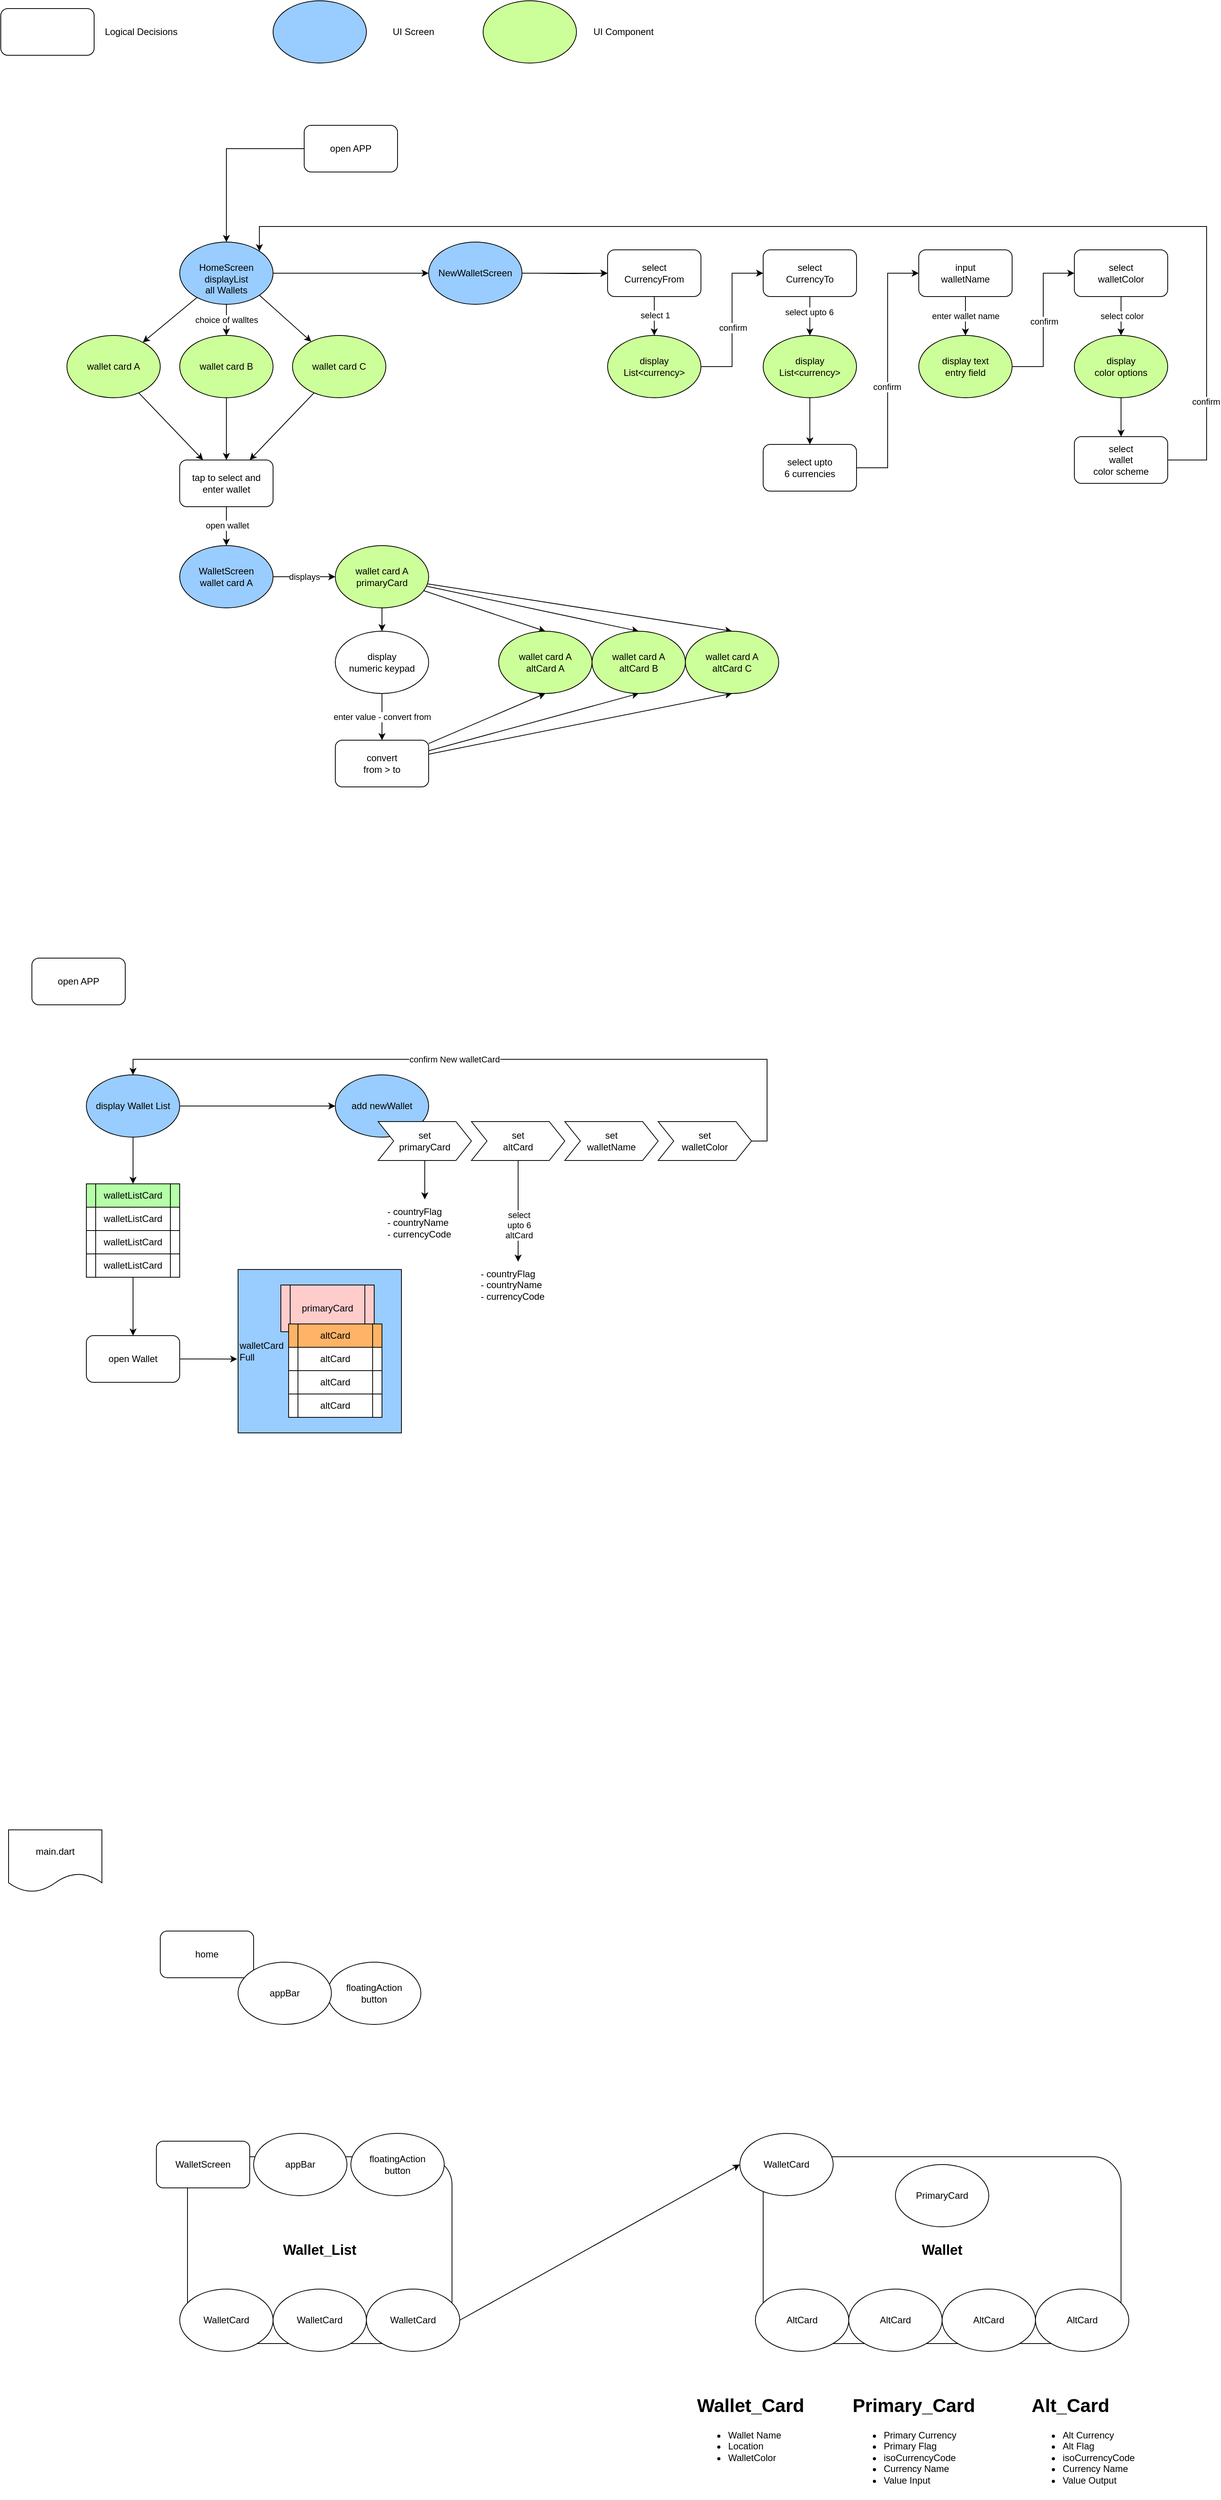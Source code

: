<mxfile version="15.7.1" type="github">
  <diagram id="C5RBs43oDa-KdzZeNtuy" name="Page-1">
    <mxGraphModel dx="2096" dy="1193" grid="1" gridSize="10" guides="1" tooltips="1" connect="1" arrows="1" fold="1" page="1" pageScale="1" pageWidth="1654" pageHeight="1169" math="0" shadow="0">
      <root>
        <mxCell id="WIyWlLk6GJQsqaUBKTNV-0" />
        <mxCell id="WIyWlLk6GJQsqaUBKTNV-1" parent="WIyWlLk6GJQsqaUBKTNV-0" />
        <mxCell id="RpjYzm1VdP1euKCkJrFf-23" value="&lt;h2&gt;Wallet_List&lt;/h2&gt;" style="rounded=1;whiteSpace=wrap;html=1;" vertex="1" parent="WIyWlLk6GJQsqaUBKTNV-1">
          <mxGeometry x="280" y="2800" width="340" height="240" as="geometry" />
        </mxCell>
        <mxCell id="RpjYzm1VdP1euKCkJrFf-22" value="&lt;h2&gt;Wallet&lt;/h2&gt;" style="rounded=1;whiteSpace=wrap;html=1;" vertex="1" parent="WIyWlLk6GJQsqaUBKTNV-1">
          <mxGeometry x="1020" y="2800" width="460" height="240" as="geometry" />
        </mxCell>
        <mxCell id="PYnlJR85cqrQ8jzhMH3u-26" value="&lt;div align=&quot;center&quot;&gt;add newWallet&lt;/div&gt;" style="ellipse;whiteSpace=wrap;html=1;fillColor=#99CCFF;align=center;" parent="WIyWlLk6GJQsqaUBKTNV-1" vertex="1">
          <mxGeometry x="470" y="1410" width="120" height="80" as="geometry" />
        </mxCell>
        <mxCell id="PYnlJR85cqrQ8jzhMH3u-14" value="&lt;div align=&quot;left&quot;&gt;walletCard&lt;/div&gt;Full" style="rounded=0;whiteSpace=wrap;html=1;align=left;fillColor=#99CCFF;" parent="WIyWlLk6GJQsqaUBKTNV-1" vertex="1">
          <mxGeometry x="345" y="1660" width="210" height="210" as="geometry" />
        </mxCell>
        <mxCell id="bUmuCnkTtCqIRELtBbXz-1" value="" style="ellipse;whiteSpace=wrap;html=1;fillColor=#99CCFF;" parent="WIyWlLk6GJQsqaUBKTNV-1" vertex="1">
          <mxGeometry x="390" y="30" width="120" height="80" as="geometry" />
        </mxCell>
        <mxCell id="bUmuCnkTtCqIRELtBbXz-2" value="Logical Decisions" style="text;html=1;align=center;verticalAlign=middle;resizable=0;points=[];autosize=1;strokeColor=none;fillColor=none;" parent="WIyWlLk6GJQsqaUBKTNV-1" vertex="1">
          <mxGeometry x="165" y="60" width="110" height="20" as="geometry" />
        </mxCell>
        <mxCell id="bUmuCnkTtCqIRELtBbXz-3" value="UI Screen" style="text;html=1;align=center;verticalAlign=middle;resizable=0;points=[];autosize=1;strokeColor=none;fillColor=none;" parent="WIyWlLk6GJQsqaUBKTNV-1" vertex="1">
          <mxGeometry x="535" y="60" width="70" height="20" as="geometry" />
        </mxCell>
        <mxCell id="bUmuCnkTtCqIRELtBbXz-44" value="" style="rounded=1;whiteSpace=wrap;html=1;" parent="WIyWlLk6GJQsqaUBKTNV-1" vertex="1">
          <mxGeometry x="40" y="40" width="120" height="60" as="geometry" />
        </mxCell>
        <mxCell id="eP995ulbHq9WS8gDX0PH-6" style="edgeStyle=none;rounded=0;orthogonalLoop=1;jettySize=auto;html=1;" parent="WIyWlLk6GJQsqaUBKTNV-1" source="nm4fV4JeuhOYRiYcyH4O-1" target="nm4fV4JeuhOYRiYcyH4O-52" edge="1">
          <mxGeometry relative="1" as="geometry" />
        </mxCell>
        <mxCell id="eP995ulbHq9WS8gDX0PH-7" value="choice of walltes" style="edgeStyle=none;rounded=0;orthogonalLoop=1;jettySize=auto;html=1;" parent="WIyWlLk6GJQsqaUBKTNV-1" source="nm4fV4JeuhOYRiYcyH4O-1" target="eP995ulbHq9WS8gDX0PH-1" edge="1">
          <mxGeometry relative="1" as="geometry" />
        </mxCell>
        <mxCell id="eP995ulbHq9WS8gDX0PH-8" style="edgeStyle=none;rounded=0;orthogonalLoop=1;jettySize=auto;html=1;exitX=1;exitY=1;exitDx=0;exitDy=0;" parent="WIyWlLk6GJQsqaUBKTNV-1" source="nm4fV4JeuhOYRiYcyH4O-1" target="eP995ulbHq9WS8gDX0PH-0" edge="1">
          <mxGeometry relative="1" as="geometry" />
        </mxCell>
        <mxCell id="eP995ulbHq9WS8gDX0PH-27" style="edgeStyle=none;rounded=0;orthogonalLoop=1;jettySize=auto;html=1;" parent="WIyWlLk6GJQsqaUBKTNV-1" source="nm4fV4JeuhOYRiYcyH4O-1" target="eP995ulbHq9WS8gDX0PH-25" edge="1">
          <mxGeometry relative="1" as="geometry" />
        </mxCell>
        <mxCell id="nm4fV4JeuhOYRiYcyH4O-1" value="&lt;div&gt;&lt;br&gt;&lt;/div&gt;&lt;div&gt;HomeScreen&lt;br&gt;&lt;/div&gt;&lt;div&gt;displayList&lt;/div&gt;&lt;div&gt;all Wallets&lt;br&gt;&lt;/div&gt;" style="ellipse;whiteSpace=wrap;html=1;fillColor=#99CCFF;" parent="WIyWlLk6GJQsqaUBKTNV-1" vertex="1">
          <mxGeometry x="270" y="340" width="120" height="80" as="geometry" />
        </mxCell>
        <mxCell id="nm4fV4JeuhOYRiYcyH4O-31" value="" style="edgeStyle=orthogonalEdgeStyle;rounded=0;orthogonalLoop=1;jettySize=auto;html=1;" parent="WIyWlLk6GJQsqaUBKTNV-1" target="nm4fV4JeuhOYRiYcyH4O-3" edge="1">
          <mxGeometry relative="1" as="geometry">
            <mxPoint x="730" y="380" as="sourcePoint" />
          </mxGeometry>
        </mxCell>
        <mxCell id="nm4fV4JeuhOYRiYcyH4O-3" value="&lt;div&gt;select&lt;/div&gt;&lt;div&gt;CurrencyFrom&lt;/div&gt;" style="rounded=1;whiteSpace=wrap;html=1;" parent="WIyWlLk6GJQsqaUBKTNV-1" vertex="1">
          <mxGeometry x="820" y="350" width="120" height="60" as="geometry" />
        </mxCell>
        <mxCell id="nm4fV4JeuhOYRiYcyH4O-25" value="enter wallet name" style="edgeStyle=orthogonalEdgeStyle;rounded=0;orthogonalLoop=1;jettySize=auto;html=1;entryX=0.5;entryY=0;entryDx=0;entryDy=0;" parent="WIyWlLk6GJQsqaUBKTNV-1" source="nm4fV4JeuhOYRiYcyH4O-4" target="nm4fV4JeuhOYRiYcyH4O-24" edge="1">
          <mxGeometry relative="1" as="geometry" />
        </mxCell>
        <mxCell id="nm4fV4JeuhOYRiYcyH4O-4" value="&lt;div&gt;input&lt;/div&gt;&lt;div&gt;walletName&lt;br&gt;&lt;/div&gt;" style="rounded=1;whiteSpace=wrap;html=1;" parent="WIyWlLk6GJQsqaUBKTNV-1" vertex="1">
          <mxGeometry x="1220" y="350" width="120" height="60" as="geometry" />
        </mxCell>
        <mxCell id="nm4fV4JeuhOYRiYcyH4O-18" style="edgeStyle=orthogonalEdgeStyle;rounded=0;orthogonalLoop=1;jettySize=auto;html=1;entryX=0.5;entryY=0;entryDx=0;entryDy=0;" parent="WIyWlLk6GJQsqaUBKTNV-1" source="nm4fV4JeuhOYRiYcyH4O-5" target="nm4fV4JeuhOYRiYcyH4O-14" edge="1">
          <mxGeometry relative="1" as="geometry" />
        </mxCell>
        <mxCell id="nm4fV4JeuhOYRiYcyH4O-19" value="select upto 6" style="edgeLabel;html=1;align=center;verticalAlign=middle;resizable=0;points=[];" parent="nm4fV4JeuhOYRiYcyH4O-18" vertex="1" connectable="0">
          <mxGeometry x="-0.202" y="-1" relative="1" as="geometry">
            <mxPoint as="offset" />
          </mxGeometry>
        </mxCell>
        <mxCell id="nm4fV4JeuhOYRiYcyH4O-5" value="&lt;div&gt;select&lt;/div&gt;&lt;div&gt;CurrencyTo&lt;/div&gt;" style="rounded=1;whiteSpace=wrap;html=1;" parent="WIyWlLk6GJQsqaUBKTNV-1" vertex="1">
          <mxGeometry x="1020" y="350" width="120" height="60" as="geometry" />
        </mxCell>
        <mxCell id="nm4fV4JeuhOYRiYcyH4O-28" style="edgeStyle=orthogonalEdgeStyle;rounded=0;orthogonalLoop=1;jettySize=auto;html=1;entryX=0.5;entryY=0;entryDx=0;entryDy=0;" parent="WIyWlLk6GJQsqaUBKTNV-1" source="nm4fV4JeuhOYRiYcyH4O-8" target="nm4fV4JeuhOYRiYcyH4O-27" edge="1">
          <mxGeometry relative="1" as="geometry" />
        </mxCell>
        <mxCell id="nm4fV4JeuhOYRiYcyH4O-30" value="select color" style="edgeLabel;html=1;align=center;verticalAlign=middle;resizable=0;points=[];" parent="nm4fV4JeuhOYRiYcyH4O-28" vertex="1" connectable="0">
          <mxGeometry x="-0.017" y="1" relative="1" as="geometry">
            <mxPoint as="offset" />
          </mxGeometry>
        </mxCell>
        <mxCell id="nm4fV4JeuhOYRiYcyH4O-33" style="edgeStyle=orthogonalEdgeStyle;rounded=0;orthogonalLoop=1;jettySize=auto;html=1;entryX=1;entryY=0;entryDx=0;entryDy=0;exitX=1;exitY=0.5;exitDx=0;exitDy=0;" parent="WIyWlLk6GJQsqaUBKTNV-1" source="eP995ulbHq9WS8gDX0PH-32" target="nm4fV4JeuhOYRiYcyH4O-1" edge="1">
          <mxGeometry relative="1" as="geometry">
            <Array as="points">
              <mxPoint x="1590" y="620" />
              <mxPoint x="1590" y="320" />
              <mxPoint x="372" y="320" />
            </Array>
          </mxGeometry>
        </mxCell>
        <mxCell id="nm4fV4JeuhOYRiYcyH4O-50" value="confirm" style="edgeLabel;html=1;align=center;verticalAlign=middle;resizable=0;points=[];fillColor=none;" parent="nm4fV4JeuhOYRiYcyH4O-33" vertex="1" connectable="0">
          <mxGeometry x="-0.843" y="1" relative="1" as="geometry">
            <mxPoint as="offset" />
          </mxGeometry>
        </mxCell>
        <mxCell id="nm4fV4JeuhOYRiYcyH4O-8" value="&lt;div&gt;select&lt;/div&gt;&lt;div&gt;walletColor&lt;br&gt;&lt;/div&gt;" style="rounded=1;whiteSpace=wrap;html=1;" parent="WIyWlLk6GJQsqaUBKTNV-1" vertex="1">
          <mxGeometry x="1420" y="350" width="120" height="60" as="geometry" />
        </mxCell>
        <mxCell id="nm4fV4JeuhOYRiYcyH4O-9" value="" style="endArrow=classic;html=1;rounded=0;exitX=1;exitY=0.5;exitDx=0;exitDy=0;entryX=0;entryY=0.5;entryDx=0;entryDy=0;startArrow=none;" parent="WIyWlLk6GJQsqaUBKTNV-1" source="eP995ulbHq9WS8gDX0PH-25" target="nm4fV4JeuhOYRiYcyH4O-3" edge="1">
          <mxGeometry width="50" height="50" relative="1" as="geometry">
            <mxPoint x="610" y="380" as="sourcePoint" />
            <mxPoint x="1300" y="530" as="targetPoint" />
          </mxGeometry>
        </mxCell>
        <mxCell id="nm4fV4JeuhOYRiYcyH4O-21" style="edgeStyle=orthogonalEdgeStyle;rounded=0;orthogonalLoop=1;jettySize=auto;html=1;entryX=0;entryY=0.5;entryDx=0;entryDy=0;" parent="WIyWlLk6GJQsqaUBKTNV-1" source="nm4fV4JeuhOYRiYcyH4O-10" target="nm4fV4JeuhOYRiYcyH4O-5" edge="1">
          <mxGeometry relative="1" as="geometry" />
        </mxCell>
        <mxCell id="nm4fV4JeuhOYRiYcyH4O-22" value="confirm" style="edgeLabel;html=1;align=center;verticalAlign=middle;resizable=0;points=[];" parent="nm4fV4JeuhOYRiYcyH4O-21" vertex="1" connectable="0">
          <mxGeometry x="-0.095" y="-1" relative="1" as="geometry">
            <mxPoint as="offset" />
          </mxGeometry>
        </mxCell>
        <mxCell id="nm4fV4JeuhOYRiYcyH4O-10" value="&lt;div&gt;display List&amp;lt;currency&amp;gt;&lt;/div&gt;" style="ellipse;whiteSpace=wrap;html=1;fillColor=#CCFF99;" parent="WIyWlLk6GJQsqaUBKTNV-1" vertex="1">
          <mxGeometry x="820" y="460" width="120" height="80" as="geometry" />
        </mxCell>
        <mxCell id="nm4fV4JeuhOYRiYcyH4O-11" value="" style="endArrow=classic;html=1;rounded=0;exitX=0.5;exitY=1;exitDx=0;exitDy=0;" parent="WIyWlLk6GJQsqaUBKTNV-1" source="nm4fV4JeuhOYRiYcyH4O-3" target="nm4fV4JeuhOYRiYcyH4O-10" edge="1">
          <mxGeometry width="50" height="50" relative="1" as="geometry">
            <mxPoint x="750" y="500" as="sourcePoint" />
            <mxPoint x="800" y="450" as="targetPoint" />
          </mxGeometry>
        </mxCell>
        <mxCell id="nm4fV4JeuhOYRiYcyH4O-15" value="select 1" style="edgeLabel;html=1;align=center;verticalAlign=middle;resizable=0;points=[];" parent="nm4fV4JeuhOYRiYcyH4O-11" vertex="1" connectable="0">
          <mxGeometry x="-0.05" y="1" relative="1" as="geometry">
            <mxPoint as="offset" />
          </mxGeometry>
        </mxCell>
        <mxCell id="nm4fV4JeuhOYRiYcyH4O-20" style="edgeStyle=orthogonalEdgeStyle;rounded=0;orthogonalLoop=1;jettySize=auto;html=1;entryX=0;entryY=0.5;entryDx=0;entryDy=0;exitX=1;exitY=0.5;exitDx=0;exitDy=0;" parent="WIyWlLk6GJQsqaUBKTNV-1" source="eP995ulbHq9WS8gDX0PH-30" target="nm4fV4JeuhOYRiYcyH4O-4" edge="1">
          <mxGeometry relative="1" as="geometry" />
        </mxCell>
        <mxCell id="nm4fV4JeuhOYRiYcyH4O-23" value="confirm" style="edgeLabel;html=1;align=center;verticalAlign=middle;resizable=0;points=[];fillColor=#CCFF99;" parent="nm4fV4JeuhOYRiYcyH4O-20" vertex="1" connectable="0">
          <mxGeometry x="-0.123" y="1" relative="1" as="geometry">
            <mxPoint as="offset" />
          </mxGeometry>
        </mxCell>
        <mxCell id="eP995ulbHq9WS8gDX0PH-31" style="edgeStyle=none;rounded=0;orthogonalLoop=1;jettySize=auto;html=1;entryX=0.5;entryY=0;entryDx=0;entryDy=0;" parent="WIyWlLk6GJQsqaUBKTNV-1" source="nm4fV4JeuhOYRiYcyH4O-14" target="eP995ulbHq9WS8gDX0PH-30" edge="1">
          <mxGeometry relative="1" as="geometry" />
        </mxCell>
        <mxCell id="nm4fV4JeuhOYRiYcyH4O-14" value="display List&amp;lt;currency&amp;gt;" style="ellipse;whiteSpace=wrap;html=1;fillColor=#CCFF99;" parent="WIyWlLk6GJQsqaUBKTNV-1" vertex="1">
          <mxGeometry x="1020" y="460" width="120" height="80" as="geometry" />
        </mxCell>
        <mxCell id="nm4fV4JeuhOYRiYcyH4O-26" style="edgeStyle=orthogonalEdgeStyle;rounded=0;orthogonalLoop=1;jettySize=auto;html=1;entryX=0;entryY=0.5;entryDx=0;entryDy=0;" parent="WIyWlLk6GJQsqaUBKTNV-1" source="nm4fV4JeuhOYRiYcyH4O-24" target="nm4fV4JeuhOYRiYcyH4O-8" edge="1">
          <mxGeometry relative="1" as="geometry" />
        </mxCell>
        <mxCell id="nm4fV4JeuhOYRiYcyH4O-29" value="confirm" style="edgeLabel;html=1;align=center;verticalAlign=middle;resizable=0;points=[];" parent="nm4fV4JeuhOYRiYcyH4O-26" vertex="1" connectable="0">
          <mxGeometry x="-0.017" y="-1" relative="1" as="geometry">
            <mxPoint as="offset" />
          </mxGeometry>
        </mxCell>
        <mxCell id="nm4fV4JeuhOYRiYcyH4O-24" value="&lt;div&gt;display text &lt;br&gt;&lt;/div&gt;&lt;div&gt;entry field&lt;/div&gt;" style="ellipse;whiteSpace=wrap;html=1;fillColor=#CCFF99;" parent="WIyWlLk6GJQsqaUBKTNV-1" vertex="1">
          <mxGeometry x="1220" y="460" width="120" height="80" as="geometry" />
        </mxCell>
        <mxCell id="eP995ulbHq9WS8gDX0PH-33" style="edgeStyle=none;rounded=0;orthogonalLoop=1;jettySize=auto;html=1;" parent="WIyWlLk6GJQsqaUBKTNV-1" source="nm4fV4JeuhOYRiYcyH4O-27" target="eP995ulbHq9WS8gDX0PH-32" edge="1">
          <mxGeometry relative="1" as="geometry" />
        </mxCell>
        <mxCell id="nm4fV4JeuhOYRiYcyH4O-27" value="&lt;div&gt;display &lt;br&gt;&lt;/div&gt;&lt;div&gt;color options&lt;br&gt;&lt;/div&gt;" style="ellipse;whiteSpace=wrap;html=1;fillColor=#CCFF99;" parent="WIyWlLk6GJQsqaUBKTNV-1" vertex="1">
          <mxGeometry x="1420" y="460" width="120" height="80" as="geometry" />
        </mxCell>
        <mxCell id="eP995ulbHq9WS8gDX0PH-21" value="enter value - convert from" style="edgeStyle=none;rounded=0;orthogonalLoop=1;jettySize=auto;html=1;entryX=0.5;entryY=0;entryDx=0;entryDy=0;" parent="WIyWlLk6GJQsqaUBKTNV-1" source="nm4fV4JeuhOYRiYcyH4O-39" target="nm4fV4JeuhOYRiYcyH4O-41" edge="1">
          <mxGeometry relative="1" as="geometry" />
        </mxCell>
        <mxCell id="nm4fV4JeuhOYRiYcyH4O-39" value="&lt;div&gt;display&lt;/div&gt;&lt;div&gt;numeric keypad&lt;br&gt;&lt;/div&gt;" style="ellipse;whiteSpace=wrap;html=1;" parent="WIyWlLk6GJQsqaUBKTNV-1" vertex="1">
          <mxGeometry x="470" y="840" width="120" height="80" as="geometry" />
        </mxCell>
        <mxCell id="eP995ulbHq9WS8gDX0PH-22" style="edgeStyle=none;rounded=0;orthogonalLoop=1;jettySize=auto;html=1;entryX=0.5;entryY=1;entryDx=0;entryDy=0;" parent="WIyWlLk6GJQsqaUBKTNV-1" source="nm4fV4JeuhOYRiYcyH4O-41" target="eP995ulbHq9WS8gDX0PH-13" edge="1">
          <mxGeometry relative="1" as="geometry" />
        </mxCell>
        <mxCell id="eP995ulbHq9WS8gDX0PH-23" style="edgeStyle=none;rounded=0;orthogonalLoop=1;jettySize=auto;html=1;entryX=0.5;entryY=1;entryDx=0;entryDy=0;" parent="WIyWlLk6GJQsqaUBKTNV-1" source="nm4fV4JeuhOYRiYcyH4O-41" target="eP995ulbHq9WS8gDX0PH-14" edge="1">
          <mxGeometry relative="1" as="geometry" />
        </mxCell>
        <mxCell id="eP995ulbHq9WS8gDX0PH-24" style="edgeStyle=none;rounded=0;orthogonalLoop=1;jettySize=auto;html=1;entryX=0.5;entryY=1;entryDx=0;entryDy=0;" parent="WIyWlLk6GJQsqaUBKTNV-1" source="nm4fV4JeuhOYRiYcyH4O-41" target="eP995ulbHq9WS8gDX0PH-15" edge="1">
          <mxGeometry relative="1" as="geometry" />
        </mxCell>
        <mxCell id="nm4fV4JeuhOYRiYcyH4O-41" value="&lt;div&gt;convert &lt;br&gt;&lt;/div&gt;&lt;div&gt;from &amp;gt; to&lt;br&gt;&lt;/div&gt;" style="rounded=1;whiteSpace=wrap;html=1;" parent="WIyWlLk6GJQsqaUBKTNV-1" vertex="1">
          <mxGeometry x="470" y="980" width="120" height="60" as="geometry" />
        </mxCell>
        <mxCell id="nm4fV4JeuhOYRiYcyH4O-47" style="edgeStyle=orthogonalEdgeStyle;rounded=0;orthogonalLoop=1;jettySize=auto;html=1;entryX=0.5;entryY=0;entryDx=0;entryDy=0;" parent="WIyWlLk6GJQsqaUBKTNV-1" source="nm4fV4JeuhOYRiYcyH4O-46" target="nm4fV4JeuhOYRiYcyH4O-1" edge="1">
          <mxGeometry relative="1" as="geometry" />
        </mxCell>
        <mxCell id="nm4fV4JeuhOYRiYcyH4O-46" value="open APP" style="rounded=1;whiteSpace=wrap;html=1;" parent="WIyWlLk6GJQsqaUBKTNV-1" vertex="1">
          <mxGeometry x="430" y="190" width="120" height="60" as="geometry" />
        </mxCell>
        <mxCell id="eP995ulbHq9WS8gDX0PH-3" style="rounded=0;orthogonalLoop=1;jettySize=auto;html=1;entryX=0.25;entryY=0;entryDx=0;entryDy=0;" parent="WIyWlLk6GJQsqaUBKTNV-1" source="nm4fV4JeuhOYRiYcyH4O-52" target="eP995ulbHq9WS8gDX0PH-2" edge="1">
          <mxGeometry relative="1" as="geometry" />
        </mxCell>
        <mxCell id="nm4fV4JeuhOYRiYcyH4O-52" value="wallet card A" style="ellipse;whiteSpace=wrap;html=1;fillColor=#CCFF99;" parent="WIyWlLk6GJQsqaUBKTNV-1" vertex="1">
          <mxGeometry x="125" y="460" width="120" height="80" as="geometry" />
        </mxCell>
        <mxCell id="eP995ulbHq9WS8gDX0PH-5" style="edgeStyle=none;rounded=0;orthogonalLoop=1;jettySize=auto;html=1;entryX=0.75;entryY=0;entryDx=0;entryDy=0;" parent="WIyWlLk6GJQsqaUBKTNV-1" source="eP995ulbHq9WS8gDX0PH-0" target="eP995ulbHq9WS8gDX0PH-2" edge="1">
          <mxGeometry relative="1" as="geometry" />
        </mxCell>
        <mxCell id="eP995ulbHq9WS8gDX0PH-0" value="wallet card C" style="ellipse;whiteSpace=wrap;html=1;fillColor=#CCFF99;" parent="WIyWlLk6GJQsqaUBKTNV-1" vertex="1">
          <mxGeometry x="415" y="460" width="120" height="80" as="geometry" />
        </mxCell>
        <mxCell id="eP995ulbHq9WS8gDX0PH-4" style="edgeStyle=none;rounded=0;orthogonalLoop=1;jettySize=auto;html=1;entryX=0.5;entryY=0;entryDx=0;entryDy=0;" parent="WIyWlLk6GJQsqaUBKTNV-1" source="eP995ulbHq9WS8gDX0PH-1" target="eP995ulbHq9WS8gDX0PH-2" edge="1">
          <mxGeometry relative="1" as="geometry">
            <mxPoint x="335" y="610" as="targetPoint" />
          </mxGeometry>
        </mxCell>
        <mxCell id="eP995ulbHq9WS8gDX0PH-1" value="wallet card B" style="ellipse;whiteSpace=wrap;html=1;fillColor=#CCFF99;" parent="WIyWlLk6GJQsqaUBKTNV-1" vertex="1">
          <mxGeometry x="270" y="460" width="120" height="80" as="geometry" />
        </mxCell>
        <mxCell id="eP995ulbHq9WS8gDX0PH-10" style="edgeStyle=none;rounded=0;orthogonalLoop=1;jettySize=auto;html=1;entryX=0.5;entryY=0;entryDx=0;entryDy=0;" parent="WIyWlLk6GJQsqaUBKTNV-1" source="eP995ulbHq9WS8gDX0PH-2" target="eP995ulbHq9WS8gDX0PH-9" edge="1">
          <mxGeometry relative="1" as="geometry" />
        </mxCell>
        <mxCell id="eP995ulbHq9WS8gDX0PH-11" value="open wallet" style="edgeLabel;html=1;align=center;verticalAlign=middle;resizable=0;points=[];" parent="eP995ulbHq9WS8gDX0PH-10" vertex="1" connectable="0">
          <mxGeometry x="-0.04" y="1" relative="1" as="geometry">
            <mxPoint as="offset" />
          </mxGeometry>
        </mxCell>
        <mxCell id="eP995ulbHq9WS8gDX0PH-2" value="tap to select and enter wallet" style="rounded=1;whiteSpace=wrap;html=1;" parent="WIyWlLk6GJQsqaUBKTNV-1" vertex="1">
          <mxGeometry x="270" y="620" width="120" height="60" as="geometry" />
        </mxCell>
        <mxCell id="eP995ulbHq9WS8gDX0PH-16" value="displays" style="edgeStyle=none;rounded=0;orthogonalLoop=1;jettySize=auto;html=1;entryX=0;entryY=0.5;entryDx=0;entryDy=0;" parent="WIyWlLk6GJQsqaUBKTNV-1" source="eP995ulbHq9WS8gDX0PH-9" target="eP995ulbHq9WS8gDX0PH-12" edge="1">
          <mxGeometry relative="1" as="geometry" />
        </mxCell>
        <mxCell id="eP995ulbHq9WS8gDX0PH-9" value="&lt;div&gt;WalletScreen&lt;br&gt;&lt;/div&gt;&lt;div&gt;wallet card A&lt;/div&gt;" style="ellipse;whiteSpace=wrap;html=1;fillColor=#99CCFF;" parent="WIyWlLk6GJQsqaUBKTNV-1" vertex="1">
          <mxGeometry x="270" y="730" width="120" height="80" as="geometry" />
        </mxCell>
        <mxCell id="eP995ulbHq9WS8gDX0PH-17" style="edgeStyle=none;rounded=0;orthogonalLoop=1;jettySize=auto;html=1;entryX=0.5;entryY=0;entryDx=0;entryDy=0;" parent="WIyWlLk6GJQsqaUBKTNV-1" source="eP995ulbHq9WS8gDX0PH-12" target="eP995ulbHq9WS8gDX0PH-13" edge="1">
          <mxGeometry relative="1" as="geometry" />
        </mxCell>
        <mxCell id="eP995ulbHq9WS8gDX0PH-18" style="edgeStyle=none;rounded=0;orthogonalLoop=1;jettySize=auto;html=1;entryX=0.5;entryY=0;entryDx=0;entryDy=0;" parent="WIyWlLk6GJQsqaUBKTNV-1" source="eP995ulbHq9WS8gDX0PH-12" target="eP995ulbHq9WS8gDX0PH-14" edge="1">
          <mxGeometry relative="1" as="geometry" />
        </mxCell>
        <mxCell id="eP995ulbHq9WS8gDX0PH-19" style="edgeStyle=none;rounded=0;orthogonalLoop=1;jettySize=auto;html=1;entryX=0.5;entryY=0;entryDx=0;entryDy=0;" parent="WIyWlLk6GJQsqaUBKTNV-1" source="eP995ulbHq9WS8gDX0PH-12" target="eP995ulbHq9WS8gDX0PH-15" edge="1">
          <mxGeometry relative="1" as="geometry" />
        </mxCell>
        <mxCell id="eP995ulbHq9WS8gDX0PH-20" style="edgeStyle=none;rounded=0;orthogonalLoop=1;jettySize=auto;html=1;entryX=0.5;entryY=0;entryDx=0;entryDy=0;" parent="WIyWlLk6GJQsqaUBKTNV-1" source="eP995ulbHq9WS8gDX0PH-12" target="nm4fV4JeuhOYRiYcyH4O-39" edge="1">
          <mxGeometry relative="1" as="geometry" />
        </mxCell>
        <mxCell id="eP995ulbHq9WS8gDX0PH-12" value="&lt;div&gt;wallet card A&lt;/div&gt;primaryCard" style="ellipse;whiteSpace=wrap;html=1;fillColor=#CCFF99;" parent="WIyWlLk6GJQsqaUBKTNV-1" vertex="1">
          <mxGeometry x="470" y="730" width="120" height="80" as="geometry" />
        </mxCell>
        <mxCell id="eP995ulbHq9WS8gDX0PH-13" value="&lt;div&gt;wallet card A&lt;/div&gt;altCard A" style="ellipse;whiteSpace=wrap;html=1;fillColor=#CCFF99;" parent="WIyWlLk6GJQsqaUBKTNV-1" vertex="1">
          <mxGeometry x="680" y="840" width="120" height="80" as="geometry" />
        </mxCell>
        <mxCell id="eP995ulbHq9WS8gDX0PH-14" value="&lt;div&gt;wallet card A&lt;/div&gt;altCard B" style="ellipse;whiteSpace=wrap;html=1;fillColor=#CCFF99;" parent="WIyWlLk6GJQsqaUBKTNV-1" vertex="1">
          <mxGeometry x="800" y="840" width="120" height="80" as="geometry" />
        </mxCell>
        <mxCell id="eP995ulbHq9WS8gDX0PH-15" value="&lt;div&gt;wallet card A&lt;/div&gt;altCard C" style="ellipse;whiteSpace=wrap;html=1;fillColor=#CCFF99;" parent="WIyWlLk6GJQsqaUBKTNV-1" vertex="1">
          <mxGeometry x="920" y="840" width="120" height="80" as="geometry" />
        </mxCell>
        <mxCell id="eP995ulbHq9WS8gDX0PH-25" value="NewWalletScreen" style="ellipse;whiteSpace=wrap;html=1;fillColor=#99CCFF;" parent="WIyWlLk6GJQsqaUBKTNV-1" vertex="1">
          <mxGeometry x="590" y="340" width="120" height="80" as="geometry" />
        </mxCell>
        <mxCell id="eP995ulbHq9WS8gDX0PH-28" value="" style="ellipse;whiteSpace=wrap;html=1;fillColor=#CCFF99;" parent="WIyWlLk6GJQsqaUBKTNV-1" vertex="1">
          <mxGeometry x="660" y="30" width="120" height="80" as="geometry" />
        </mxCell>
        <mxCell id="eP995ulbHq9WS8gDX0PH-29" value="UI Component" style="text;html=1;align=center;verticalAlign=middle;resizable=0;points=[];autosize=1;strokeColor=none;fillColor=none;" parent="WIyWlLk6GJQsqaUBKTNV-1" vertex="1">
          <mxGeometry x="795" y="60" width="90" height="20" as="geometry" />
        </mxCell>
        <mxCell id="eP995ulbHq9WS8gDX0PH-30" value="&lt;div&gt;select upto &lt;br&gt;&lt;/div&gt;&lt;div&gt;6 currencies&lt;br&gt;&lt;/div&gt;" style="rounded=1;whiteSpace=wrap;html=1;" parent="WIyWlLk6GJQsqaUBKTNV-1" vertex="1">
          <mxGeometry x="1020" y="600" width="120" height="60" as="geometry" />
        </mxCell>
        <mxCell id="eP995ulbHq9WS8gDX0PH-32" value="&lt;div&gt;select &lt;br&gt;&lt;/div&gt;wallet&lt;div&gt;color scheme&lt;br&gt;&lt;/div&gt;" style="rounded=1;whiteSpace=wrap;html=1;" parent="WIyWlLk6GJQsqaUBKTNV-1" vertex="1">
          <mxGeometry x="1420" y="590" width="120" height="60" as="geometry" />
        </mxCell>
        <mxCell id="PYnlJR85cqrQ8jzhMH3u-0" value="open APP" style="rounded=1;whiteSpace=wrap;html=1;" parent="WIyWlLk6GJQsqaUBKTNV-1" vertex="1">
          <mxGeometry x="80" y="1260" width="120" height="60" as="geometry" />
        </mxCell>
        <mxCell id="PYnlJR85cqrQ8jzhMH3u-22" style="edgeStyle=orthogonalEdgeStyle;rounded=0;orthogonalLoop=1;jettySize=auto;html=1;entryX=0;entryY=0.5;entryDx=0;entryDy=0;" parent="WIyWlLk6GJQsqaUBKTNV-1" source="PYnlJR85cqrQ8jzhMH3u-1" target="PYnlJR85cqrQ8jzhMH3u-26" edge="1">
          <mxGeometry relative="1" as="geometry">
            <mxPoint x="475" y="1450" as="targetPoint" />
          </mxGeometry>
        </mxCell>
        <mxCell id="PYnlJR85cqrQ8jzhMH3u-36" style="edgeStyle=orthogonalEdgeStyle;rounded=0;orthogonalLoop=1;jettySize=auto;html=1;" parent="WIyWlLk6GJQsqaUBKTNV-1" source="PYnlJR85cqrQ8jzhMH3u-1" target="PYnlJR85cqrQ8jzhMH3u-28" edge="1">
          <mxGeometry relative="1" as="geometry" />
        </mxCell>
        <mxCell id="PYnlJR85cqrQ8jzhMH3u-1" value="display Wallet List" style="ellipse;whiteSpace=wrap;html=1;fillColor=#99CCFF;" parent="WIyWlLk6GJQsqaUBKTNV-1" vertex="1">
          <mxGeometry x="150" y="1410" width="120" height="80" as="geometry" />
        </mxCell>
        <mxCell id="PYnlJR85cqrQ8jzhMH3u-21" style="edgeStyle=orthogonalEdgeStyle;rounded=0;orthogonalLoop=1;jettySize=auto;html=1;entryX=-0.005;entryY=0.548;entryDx=0;entryDy=0;entryPerimeter=0;" parent="WIyWlLk6GJQsqaUBKTNV-1" source="PYnlJR85cqrQ8jzhMH3u-2" target="PYnlJR85cqrQ8jzhMH3u-14" edge="1">
          <mxGeometry relative="1" as="geometry" />
        </mxCell>
        <mxCell id="PYnlJR85cqrQ8jzhMH3u-2" value="open Wallet" style="rounded=1;whiteSpace=wrap;html=1;" parent="WIyWlLk6GJQsqaUBKTNV-1" vertex="1">
          <mxGeometry x="150" y="1745" width="120" height="60" as="geometry" />
        </mxCell>
        <mxCell id="PYnlJR85cqrQ8jzhMH3u-5" value="primaryCard" style="shape=process;whiteSpace=wrap;html=1;backgroundOutline=1;fillColor=#FFCCCC;" parent="WIyWlLk6GJQsqaUBKTNV-1" vertex="1">
          <mxGeometry x="400" y="1680" width="120" height="60" as="geometry" />
        </mxCell>
        <mxCell id="PYnlJR85cqrQ8jzhMH3u-6" value="altCard" style="shape=process;whiteSpace=wrap;html=1;backgroundOutline=1;" parent="WIyWlLk6GJQsqaUBKTNV-1" vertex="1">
          <mxGeometry x="410" y="1760" width="120" height="30" as="geometry" />
        </mxCell>
        <mxCell id="PYnlJR85cqrQ8jzhMH3u-7" value="altCard" style="shape=process;whiteSpace=wrap;html=1;backgroundOutline=1;fillColor=#FFB366;" parent="WIyWlLk6GJQsqaUBKTNV-1" vertex="1">
          <mxGeometry x="410" y="1730" width="120" height="30" as="geometry" />
        </mxCell>
        <mxCell id="PYnlJR85cqrQ8jzhMH3u-8" value="altCard" style="shape=process;whiteSpace=wrap;html=1;backgroundOutline=1;" parent="WIyWlLk6GJQsqaUBKTNV-1" vertex="1">
          <mxGeometry x="410" y="1820" width="120" height="30" as="geometry" />
        </mxCell>
        <mxCell id="PYnlJR85cqrQ8jzhMH3u-9" value="altCard" style="shape=process;whiteSpace=wrap;html=1;backgroundOutline=1;" parent="WIyWlLk6GJQsqaUBKTNV-1" vertex="1">
          <mxGeometry x="410" y="1790" width="120" height="30" as="geometry" />
        </mxCell>
        <mxCell id="PYnlJR85cqrQ8jzhMH3u-18" style="edgeStyle=orthogonalEdgeStyle;rounded=0;orthogonalLoop=1;jettySize=auto;html=1;" parent="WIyWlLk6GJQsqaUBKTNV-1" source="PYnlJR85cqrQ8jzhMH3u-10" target="PYnlJR85cqrQ8jzhMH3u-17" edge="1">
          <mxGeometry relative="1" as="geometry" />
        </mxCell>
        <mxCell id="PYnlJR85cqrQ8jzhMH3u-19" value="&lt;div&gt;select&lt;/div&gt;&lt;div&gt;upto 6&lt;/div&gt;&lt;div&gt;altCard&lt;/div&gt;" style="edgeLabel;html=1;align=center;verticalAlign=middle;resizable=0;points=[];" parent="PYnlJR85cqrQ8jzhMH3u-18" vertex="1" connectable="0">
          <mxGeometry x="0.267" y="1" relative="1" as="geometry">
            <mxPoint as="offset" />
          </mxGeometry>
        </mxCell>
        <mxCell id="PYnlJR85cqrQ8jzhMH3u-10" value="&lt;div&gt;set &lt;br&gt;&lt;/div&gt;&lt;div&gt;altCard&lt;/div&gt;" style="shape=step;perimeter=stepPerimeter;whiteSpace=wrap;html=1;fixedSize=1;" parent="WIyWlLk6GJQsqaUBKTNV-1" vertex="1">
          <mxGeometry x="645" y="1470" width="120" height="50" as="geometry" />
        </mxCell>
        <mxCell id="PYnlJR85cqrQ8jzhMH3u-16" style="edgeStyle=orthogonalEdgeStyle;rounded=0;orthogonalLoop=1;jettySize=auto;html=1;" parent="WIyWlLk6GJQsqaUBKTNV-1" source="PYnlJR85cqrQ8jzhMH3u-11" target="PYnlJR85cqrQ8jzhMH3u-15" edge="1">
          <mxGeometry relative="1" as="geometry" />
        </mxCell>
        <mxCell id="PYnlJR85cqrQ8jzhMH3u-11" value="&lt;div&gt;set &lt;br&gt;&lt;/div&gt;&lt;div&gt;primaryCard&lt;/div&gt;" style="shape=step;perimeter=stepPerimeter;whiteSpace=wrap;html=1;fixedSize=1;" parent="WIyWlLk6GJQsqaUBKTNV-1" vertex="1">
          <mxGeometry x="525" y="1470" width="120" height="50" as="geometry" />
        </mxCell>
        <mxCell id="PYnlJR85cqrQ8jzhMH3u-12" value="&lt;div&gt;set &lt;br&gt;&lt;/div&gt;&lt;div&gt;walletName&lt;/div&gt;" style="shape=step;perimeter=stepPerimeter;whiteSpace=wrap;html=1;fixedSize=1;" parent="WIyWlLk6GJQsqaUBKTNV-1" vertex="1">
          <mxGeometry x="765" y="1470" width="120" height="50" as="geometry" />
        </mxCell>
        <mxCell id="PYnlJR85cqrQ8jzhMH3u-23" style="edgeStyle=orthogonalEdgeStyle;rounded=0;orthogonalLoop=1;jettySize=auto;html=1;entryX=0.5;entryY=0;entryDx=0;entryDy=0;exitX=1;exitY=0.5;exitDx=0;exitDy=0;" parent="WIyWlLk6GJQsqaUBKTNV-1" source="PYnlJR85cqrQ8jzhMH3u-13" target="PYnlJR85cqrQ8jzhMH3u-1" edge="1">
          <mxGeometry relative="1" as="geometry" />
        </mxCell>
        <mxCell id="PYnlJR85cqrQ8jzhMH3u-24" value="confirm New walletCard" style="edgeLabel;html=1;align=center;verticalAlign=middle;resizable=0;points=[];" parent="PYnlJR85cqrQ8jzhMH3u-23" vertex="1" connectable="0">
          <mxGeometry x="0.098" relative="1" as="geometry">
            <mxPoint as="offset" />
          </mxGeometry>
        </mxCell>
        <mxCell id="PYnlJR85cqrQ8jzhMH3u-13" value="&lt;div&gt;set &lt;br&gt;&lt;/div&gt;&lt;div&gt;walletColor&lt;/div&gt;" style="shape=step;perimeter=stepPerimeter;whiteSpace=wrap;html=1;fixedSize=1;" parent="WIyWlLk6GJQsqaUBKTNV-1" vertex="1">
          <mxGeometry x="885" y="1470" width="120" height="50" as="geometry" />
        </mxCell>
        <mxCell id="PYnlJR85cqrQ8jzhMH3u-15" value="&lt;div&gt;- countryFlag&lt;/div&gt;&lt;div&gt;- countryName&lt;/div&gt;&lt;div&gt;- currencyCode&lt;/div&gt;" style="text;html=1;strokeColor=none;fillColor=none;align=left;verticalAlign=middle;whiteSpace=wrap;rounded=0;" parent="WIyWlLk6GJQsqaUBKTNV-1" vertex="1">
          <mxGeometry x="535" y="1570" width="100" height="60" as="geometry" />
        </mxCell>
        <mxCell id="PYnlJR85cqrQ8jzhMH3u-17" value="&lt;div&gt;- countryFlag&lt;/div&gt;&lt;div&gt;- countryName&lt;/div&gt;&lt;div&gt;- currencyCode&lt;/div&gt;" style="text;html=1;strokeColor=none;fillColor=none;align=left;verticalAlign=middle;whiteSpace=wrap;rounded=0;" parent="WIyWlLk6GJQsqaUBKTNV-1" vertex="1">
          <mxGeometry x="655" y="1650" width="100" height="60" as="geometry" />
        </mxCell>
        <mxCell id="PYnlJR85cqrQ8jzhMH3u-33" value="" style="group" parent="WIyWlLk6GJQsqaUBKTNV-1" vertex="1" connectable="0">
          <mxGeometry x="150" y="1550" width="120" height="120" as="geometry" />
        </mxCell>
        <mxCell id="PYnlJR85cqrQ8jzhMH3u-28" value="walletListCard" style="shape=process;whiteSpace=wrap;html=1;backgroundOutline=1;fillColor=#B4FFA8;align=center;" parent="PYnlJR85cqrQ8jzhMH3u-33" vertex="1">
          <mxGeometry width="120" height="30" as="geometry" />
        </mxCell>
        <mxCell id="PYnlJR85cqrQ8jzhMH3u-30" value="walletListCard" style="shape=process;whiteSpace=wrap;html=1;backgroundOutline=1;fillColor=#FFFFFF;align=center;" parent="PYnlJR85cqrQ8jzhMH3u-33" vertex="1">
          <mxGeometry y="30" width="120" height="30" as="geometry" />
        </mxCell>
        <mxCell id="PYnlJR85cqrQ8jzhMH3u-31" value="walletListCard" style="shape=process;whiteSpace=wrap;html=1;backgroundOutline=1;fillColor=#FFFFFF;align=center;" parent="PYnlJR85cqrQ8jzhMH3u-33" vertex="1">
          <mxGeometry y="60" width="120" height="30" as="geometry" />
        </mxCell>
        <mxCell id="PYnlJR85cqrQ8jzhMH3u-32" value="walletListCard" style="shape=process;whiteSpace=wrap;html=1;backgroundOutline=1;fillColor=#FFFFFF;align=center;" parent="PYnlJR85cqrQ8jzhMH3u-33" vertex="1">
          <mxGeometry y="90" width="120" height="30" as="geometry" />
        </mxCell>
        <mxCell id="PYnlJR85cqrQ8jzhMH3u-35" style="edgeStyle=orthogonalEdgeStyle;rounded=0;orthogonalLoop=1;jettySize=auto;html=1;entryX=0.5;entryY=0;entryDx=0;entryDy=0;" parent="WIyWlLk6GJQsqaUBKTNV-1" source="PYnlJR85cqrQ8jzhMH3u-32" target="PYnlJR85cqrQ8jzhMH3u-2" edge="1">
          <mxGeometry relative="1" as="geometry" />
        </mxCell>
        <mxCell id="RpjYzm1VdP1euKCkJrFf-4" value="main.dart" style="shape=document;whiteSpace=wrap;html=1;boundedLbl=1;" vertex="1" parent="WIyWlLk6GJQsqaUBKTNV-1">
          <mxGeometry x="50" y="2380.0" width="120" height="80" as="geometry" />
        </mxCell>
        <mxCell id="RpjYzm1VdP1euKCkJrFf-5" value="home" style="rounded=1;whiteSpace=wrap;html=1;" vertex="1" parent="WIyWlLk6GJQsqaUBKTNV-1">
          <mxGeometry x="245" y="2510" width="120" height="60" as="geometry" />
        </mxCell>
        <mxCell id="RpjYzm1VdP1euKCkJrFf-6" value="&lt;div&gt;floatingAction&lt;/div&gt;&lt;div&gt;button&lt;br&gt;&lt;/div&gt;" style="ellipse;whiteSpace=wrap;html=1;" vertex="1" parent="WIyWlLk6GJQsqaUBKTNV-1">
          <mxGeometry x="460" y="2550" width="120" height="80" as="geometry" />
        </mxCell>
        <mxCell id="RpjYzm1VdP1euKCkJrFf-7" value="appBar" style="ellipse;whiteSpace=wrap;html=1;" vertex="1" parent="WIyWlLk6GJQsqaUBKTNV-1">
          <mxGeometry x="345" y="2550" width="120" height="80" as="geometry" />
        </mxCell>
        <mxCell id="RpjYzm1VdP1euKCkJrFf-9" value="WalletScreen" style="rounded=1;whiteSpace=wrap;html=1;" vertex="1" parent="WIyWlLk6GJQsqaUBKTNV-1">
          <mxGeometry x="240" y="2780" width="120" height="60" as="geometry" />
        </mxCell>
        <mxCell id="RpjYzm1VdP1euKCkJrFf-10" value="appBar" style="ellipse;whiteSpace=wrap;html=1;" vertex="1" parent="WIyWlLk6GJQsqaUBKTNV-1">
          <mxGeometry x="365" y="2770" width="120" height="80" as="geometry" />
        </mxCell>
        <mxCell id="RpjYzm1VdP1euKCkJrFf-11" value="WalletCard" style="ellipse;whiteSpace=wrap;html=1;" vertex="1" parent="WIyWlLk6GJQsqaUBKTNV-1">
          <mxGeometry x="510" y="2970" width="120" height="80" as="geometry" />
        </mxCell>
        <mxCell id="RpjYzm1VdP1euKCkJrFf-12" value="WalletCard" style="ellipse;whiteSpace=wrap;html=1;" vertex="1" parent="WIyWlLk6GJQsqaUBKTNV-1">
          <mxGeometry x="990" y="2770" width="120" height="80" as="geometry" />
        </mxCell>
        <mxCell id="RpjYzm1VdP1euKCkJrFf-13" value="PrimaryCard" style="ellipse;whiteSpace=wrap;html=1;" vertex="1" parent="WIyWlLk6GJQsqaUBKTNV-1">
          <mxGeometry x="1190" y="2810" width="120" height="80" as="geometry" />
        </mxCell>
        <mxCell id="RpjYzm1VdP1euKCkJrFf-15" value="AltCard" style="ellipse;whiteSpace=wrap;html=1;" vertex="1" parent="WIyWlLk6GJQsqaUBKTNV-1">
          <mxGeometry x="1010" y="2970" width="120" height="80" as="geometry" />
        </mxCell>
        <mxCell id="RpjYzm1VdP1euKCkJrFf-17" value="AltCard" style="ellipse;whiteSpace=wrap;html=1;" vertex="1" parent="WIyWlLk6GJQsqaUBKTNV-1">
          <mxGeometry x="1130" y="2970" width="120" height="80" as="geometry" />
        </mxCell>
        <mxCell id="RpjYzm1VdP1euKCkJrFf-18" value="AltCard" style="ellipse;whiteSpace=wrap;html=1;" vertex="1" parent="WIyWlLk6GJQsqaUBKTNV-1">
          <mxGeometry x="1250" y="2970" width="120" height="80" as="geometry" />
        </mxCell>
        <mxCell id="RpjYzm1VdP1euKCkJrFf-19" value="AltCard" style="ellipse;whiteSpace=wrap;html=1;" vertex="1" parent="WIyWlLk6GJQsqaUBKTNV-1">
          <mxGeometry x="1370" y="2970" width="120" height="80" as="geometry" />
        </mxCell>
        <mxCell id="RpjYzm1VdP1euKCkJrFf-20" value="WalletCard" style="ellipse;whiteSpace=wrap;html=1;" vertex="1" parent="WIyWlLk6GJQsqaUBKTNV-1">
          <mxGeometry x="390" y="2970" width="120" height="80" as="geometry" />
        </mxCell>
        <mxCell id="RpjYzm1VdP1euKCkJrFf-21" value="WalletCard" style="ellipse;whiteSpace=wrap;html=1;" vertex="1" parent="WIyWlLk6GJQsqaUBKTNV-1">
          <mxGeometry x="270" y="2970" width="120" height="80" as="geometry" />
        </mxCell>
        <mxCell id="RpjYzm1VdP1euKCkJrFf-25" value="&lt;div&gt;floatingAction&lt;/div&gt;&lt;div&gt;button&lt;br&gt;&lt;/div&gt;" style="ellipse;whiteSpace=wrap;html=1;" vertex="1" parent="WIyWlLk6GJQsqaUBKTNV-1">
          <mxGeometry x="490" y="2770" width="120" height="80" as="geometry" />
        </mxCell>
        <mxCell id="RpjYzm1VdP1euKCkJrFf-26" value="" style="endArrow=classic;html=1;rounded=0;exitX=1;exitY=0.5;exitDx=0;exitDy=0;entryX=0;entryY=0.5;entryDx=0;entryDy=0;" edge="1" parent="WIyWlLk6GJQsqaUBKTNV-1" source="RpjYzm1VdP1euKCkJrFf-11" target="RpjYzm1VdP1euKCkJrFf-12">
          <mxGeometry width="50" height="50" relative="1" as="geometry">
            <mxPoint x="860" y="2930" as="sourcePoint" />
            <mxPoint x="910" y="2880" as="targetPoint" />
          </mxGeometry>
        </mxCell>
        <mxCell id="RpjYzm1VdP1euKCkJrFf-27" value="&lt;h1&gt;Wallet_Card&lt;/h1&gt;&lt;ul&gt;&lt;li&gt;Wallet Name&lt;/li&gt;&lt;li&gt;Location&lt;/li&gt;&lt;li&gt;WalletColor&lt;/li&gt;&lt;/ul&gt;&lt;p&gt;&lt;br&gt;&lt;/p&gt;" style="text;html=1;strokeColor=none;fillColor=none;spacing=5;spacingTop=-20;whiteSpace=wrap;overflow=hidden;rounded=0;" vertex="1" parent="WIyWlLk6GJQsqaUBKTNV-1">
          <mxGeometry x="930" y="3100" width="190" height="120" as="geometry" />
        </mxCell>
        <mxCell id="RpjYzm1VdP1euKCkJrFf-28" value="&lt;h1&gt;Primary_Card&lt;/h1&gt;&lt;ul&gt;&lt;li&gt;Primary Currency&lt;br&gt;&lt;/li&gt;&lt;li&gt;Primary Flag&lt;br&gt;&lt;/li&gt;&lt;li&gt;isoCurrencyCode&lt;/li&gt;&lt;li&gt;Currency Name&lt;/li&gt;&lt;li&gt;Value Input&lt;br&gt;&lt;/li&gt;&lt;/ul&gt;&lt;p&gt;&lt;br&gt;&lt;/p&gt;" style="text;html=1;strokeColor=none;fillColor=none;spacing=5;spacingTop=-20;whiteSpace=wrap;overflow=hidden;rounded=0;" vertex="1" parent="WIyWlLk6GJQsqaUBKTNV-1">
          <mxGeometry x="1130" y="3100" width="190" height="140" as="geometry" />
        </mxCell>
        <mxCell id="RpjYzm1VdP1euKCkJrFf-29" value="&lt;h1&gt;Alt_Card&lt;/h1&gt;&lt;ul&gt;&lt;li&gt;Alt Currency&lt;br&gt;&lt;/li&gt;&lt;li&gt;Alt Flag&lt;br&gt;&lt;/li&gt;&lt;li&gt;isoCurrencyCode&lt;/li&gt;&lt;li&gt;Currency Name&lt;/li&gt;&lt;li&gt;Value Output&lt;/li&gt;&lt;/ul&gt;&lt;p&gt;&lt;br&gt;&lt;/p&gt;" style="text;html=1;strokeColor=none;fillColor=none;spacing=5;spacingTop=-20;whiteSpace=wrap;overflow=hidden;rounded=0;" vertex="1" parent="WIyWlLk6GJQsqaUBKTNV-1">
          <mxGeometry x="1360" y="3100" width="190" height="140" as="geometry" />
        </mxCell>
      </root>
    </mxGraphModel>
  </diagram>
</mxfile>
